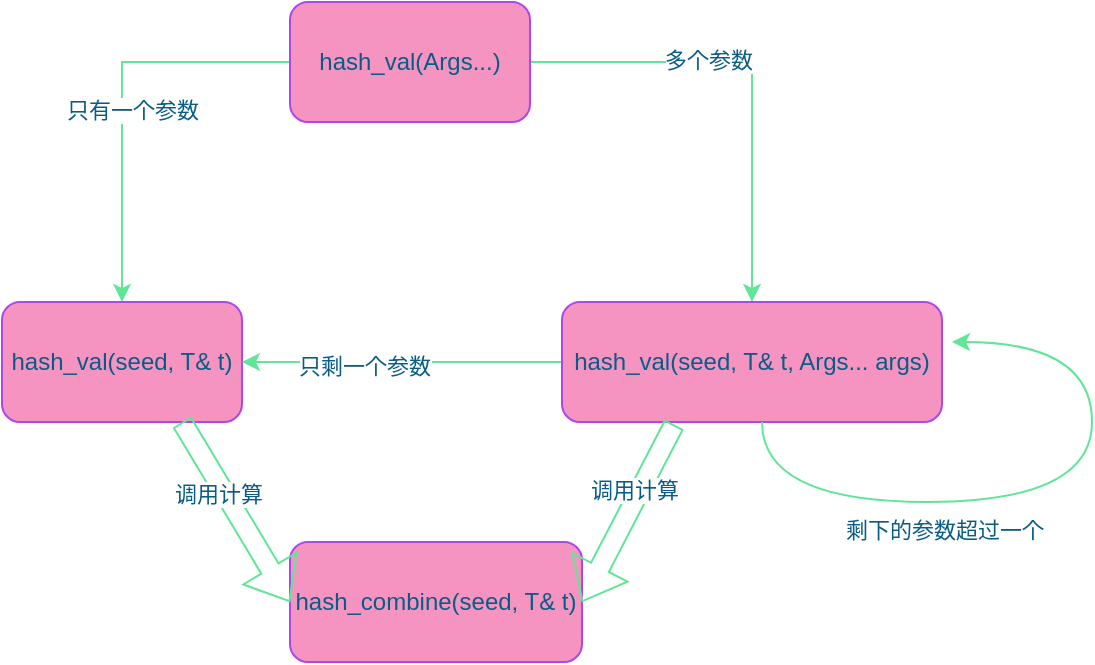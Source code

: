 <mxfile version="20.2.2" type="github">
  <diagram id="HvgVA-iErz7tvglcsphv" name="第 1 页">
    <mxGraphModel dx="1550" dy="844" grid="1" gridSize="10" guides="1" tooltips="1" connect="1" arrows="1" fold="1" page="1" pageScale="1" pageWidth="827" pageHeight="1169" math="0" shadow="0">
      <root>
        <mxCell id="0" />
        <mxCell id="1" parent="0" />
        <mxCell id="aBpow_2bKmVWggqpttQX-6" style="edgeStyle=orthogonalEdgeStyle;rounded=0;orthogonalLoop=1;jettySize=auto;html=1;fillColor=#F694C1;strokeColor=#60E696;fontColor=#095C86;" edge="1" parent="1" source="aBpow_2bKmVWggqpttQX-2" target="aBpow_2bKmVWggqpttQX-3">
          <mxGeometry relative="1" as="geometry" />
        </mxCell>
        <mxCell id="aBpow_2bKmVWggqpttQX-7" value="只有一个参数" style="edgeLabel;html=1;align=center;verticalAlign=middle;resizable=0;points=[];fontColor=#095C86;" vertex="1" connectable="0" parent="aBpow_2bKmVWggqpttQX-6">
          <mxGeometry x="0.059" y="5" relative="1" as="geometry">
            <mxPoint as="offset" />
          </mxGeometry>
        </mxCell>
        <mxCell id="aBpow_2bKmVWggqpttQX-8" style="edgeStyle=orthogonalEdgeStyle;rounded=0;orthogonalLoop=1;jettySize=auto;html=1;entryX=0.5;entryY=0;entryDx=0;entryDy=0;fillColor=#F694C1;strokeColor=#60E696;fontColor=#095C86;" edge="1" parent="1" source="aBpow_2bKmVWggqpttQX-2" target="aBpow_2bKmVWggqpttQX-4">
          <mxGeometry relative="1" as="geometry" />
        </mxCell>
        <mxCell id="aBpow_2bKmVWggqpttQX-9" value="多个参数" style="edgeLabel;html=1;align=center;verticalAlign=middle;resizable=0;points=[];fontColor=#095C86;" vertex="1" connectable="0" parent="aBpow_2bKmVWggqpttQX-8">
          <mxGeometry x="-0.231" y="1" relative="1" as="geometry">
            <mxPoint as="offset" />
          </mxGeometry>
        </mxCell>
        <mxCell id="aBpow_2bKmVWggqpttQX-2" value="hash_val(Args...)" style="rounded=1;whiteSpace=wrap;html=1;fillColor=#F694C1;strokeColor=#AF45ED;fontColor=#095C86;" vertex="1" parent="1">
          <mxGeometry x="354" y="210" width="120" height="60" as="geometry" />
        </mxCell>
        <mxCell id="aBpow_2bKmVWggqpttQX-3" value="hash_val(seed, T&amp;amp; t)" style="rounded=1;whiteSpace=wrap;html=1;fillColor=#F694C1;strokeColor=#AF45ED;fontColor=#095C86;" vertex="1" parent="1">
          <mxGeometry x="210" y="360" width="120" height="60" as="geometry" />
        </mxCell>
        <mxCell id="aBpow_2bKmVWggqpttQX-17" style="edgeStyle=orthogonalEdgeStyle;curved=1;rounded=0;orthogonalLoop=1;jettySize=auto;html=1;entryX=1;entryY=0.5;entryDx=0;entryDy=0;elbow=vertical;fillColor=#F694C1;strokeColor=#60E696;fontColor=#095C86;" edge="1" parent="1" source="aBpow_2bKmVWggqpttQX-4" target="aBpow_2bKmVWggqpttQX-3">
          <mxGeometry relative="1" as="geometry" />
        </mxCell>
        <mxCell id="aBpow_2bKmVWggqpttQX-18" value="只剩一个参数" style="edgeLabel;html=1;align=center;verticalAlign=middle;resizable=0;points=[];fontColor=#095C86;" vertex="1" connectable="0" parent="aBpow_2bKmVWggqpttQX-17">
          <mxGeometry x="0.24" y="2" relative="1" as="geometry">
            <mxPoint as="offset" />
          </mxGeometry>
        </mxCell>
        <mxCell id="aBpow_2bKmVWggqpttQX-4" value="hash_val(seed, T&amp;amp; t, Args... args)" style="rounded=1;whiteSpace=wrap;html=1;fillColor=#F694C1;strokeColor=#AF45ED;fontColor=#095C86;" vertex="1" parent="1">
          <mxGeometry x="490" y="360" width="190" height="60" as="geometry" />
        </mxCell>
        <mxCell id="aBpow_2bKmVWggqpttQX-5" value="hash_combine(seed, T&amp;amp; t)" style="rounded=1;whiteSpace=wrap;html=1;fillColor=#F694C1;strokeColor=#AF45ED;fontColor=#095C86;" vertex="1" parent="1">
          <mxGeometry x="354" y="480" width="146" height="60" as="geometry" />
        </mxCell>
        <mxCell id="aBpow_2bKmVWggqpttQX-15" value="" style="endArrow=classic;html=1;rounded=0;entryX=1;entryY=0.5;entryDx=0;entryDy=0;edgeStyle=orthogonalEdgeStyle;elbow=vertical;curved=1;fillColor=#F694C1;strokeColor=#60E696;fontColor=#095C86;" edge="1" parent="1">
          <mxGeometry width="50" height="50" relative="1" as="geometry">
            <mxPoint x="590" y="420" as="sourcePoint" />
            <mxPoint x="685" y="380" as="targetPoint" />
            <Array as="points">
              <mxPoint x="590" y="460" />
              <mxPoint x="755" y="460" />
              <mxPoint x="755" y="380" />
            </Array>
          </mxGeometry>
        </mxCell>
        <mxCell id="aBpow_2bKmVWggqpttQX-16" value="剩下的参数超过一个" style="edgeLabel;html=1;align=center;verticalAlign=middle;resizable=0;points=[];fontColor=#095C86;" vertex="1" connectable="0" parent="aBpow_2bKmVWggqpttQX-15">
          <mxGeometry x="-0.353" y="9" relative="1" as="geometry">
            <mxPoint x="16" y="23" as="offset" />
          </mxGeometry>
        </mxCell>
        <mxCell id="aBpow_2bKmVWggqpttQX-23" value="" style="shape=flexArrow;endArrow=classic;html=1;rounded=0;curved=1;elbow=vertical;entryX=0;entryY=0.5;entryDx=0;entryDy=0;exitX=0.75;exitY=1;exitDx=0;exitDy=0;strokeColor=#60E696;fontColor=#095C86;" edge="1" parent="1" source="aBpow_2bKmVWggqpttQX-3" target="aBpow_2bKmVWggqpttQX-5">
          <mxGeometry width="50" height="50" relative="1" as="geometry">
            <mxPoint x="390" y="440" as="sourcePoint" />
            <mxPoint x="440" y="390" as="targetPoint" />
          </mxGeometry>
        </mxCell>
        <mxCell id="aBpow_2bKmVWggqpttQX-24" value="调用计算" style="edgeLabel;html=1;align=center;verticalAlign=middle;resizable=0;points=[];fontColor=#095C86;" vertex="1" connectable="0" parent="aBpow_2bKmVWggqpttQX-23">
          <mxGeometry x="-0.242" y="-3" relative="1" as="geometry">
            <mxPoint as="offset" />
          </mxGeometry>
        </mxCell>
        <mxCell id="aBpow_2bKmVWggqpttQX-25" value="" style="shape=flexArrow;endArrow=classic;html=1;rounded=0;curved=1;elbow=vertical;entryX=1;entryY=0.5;entryDx=0;entryDy=0;exitX=0.295;exitY=1.02;exitDx=0;exitDy=0;exitPerimeter=0;strokeColor=#60E696;fontColor=#095C86;" edge="1" parent="1" source="aBpow_2bKmVWggqpttQX-4" target="aBpow_2bKmVWggqpttQX-5">
          <mxGeometry width="50" height="50" relative="1" as="geometry">
            <mxPoint x="543" y="430" as="sourcePoint" />
            <mxPoint x="627" y="520" as="targetPoint" />
          </mxGeometry>
        </mxCell>
        <mxCell id="aBpow_2bKmVWggqpttQX-26" value="调用计算" style="edgeLabel;html=1;align=center;verticalAlign=middle;resizable=0;points=[];fontColor=#095C86;" vertex="1" connectable="0" parent="aBpow_2bKmVWggqpttQX-25">
          <mxGeometry x="-0.242" y="-3" relative="1" as="geometry">
            <mxPoint as="offset" />
          </mxGeometry>
        </mxCell>
      </root>
    </mxGraphModel>
  </diagram>
</mxfile>
